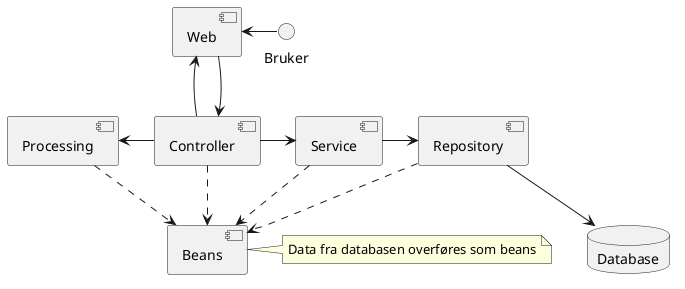 @startuml

Bruker -left-> [Web]

[Controller] ..> [Beans]

[Controller] -right-> [Service]

[Controller] -up-> [Web]
[Web] -down-> [Controller]

[Controller] -left-> [Processing]

[Processing] ..> [Beans]

[Repository] ..> [Beans]

[Repository] --> Database

[Service] ..> [Beans]

[Service] -right-> [Repository]

database "Database"{
}


note right of [Beans]
    Data fra databasen overføres som beans
end note

@enduml